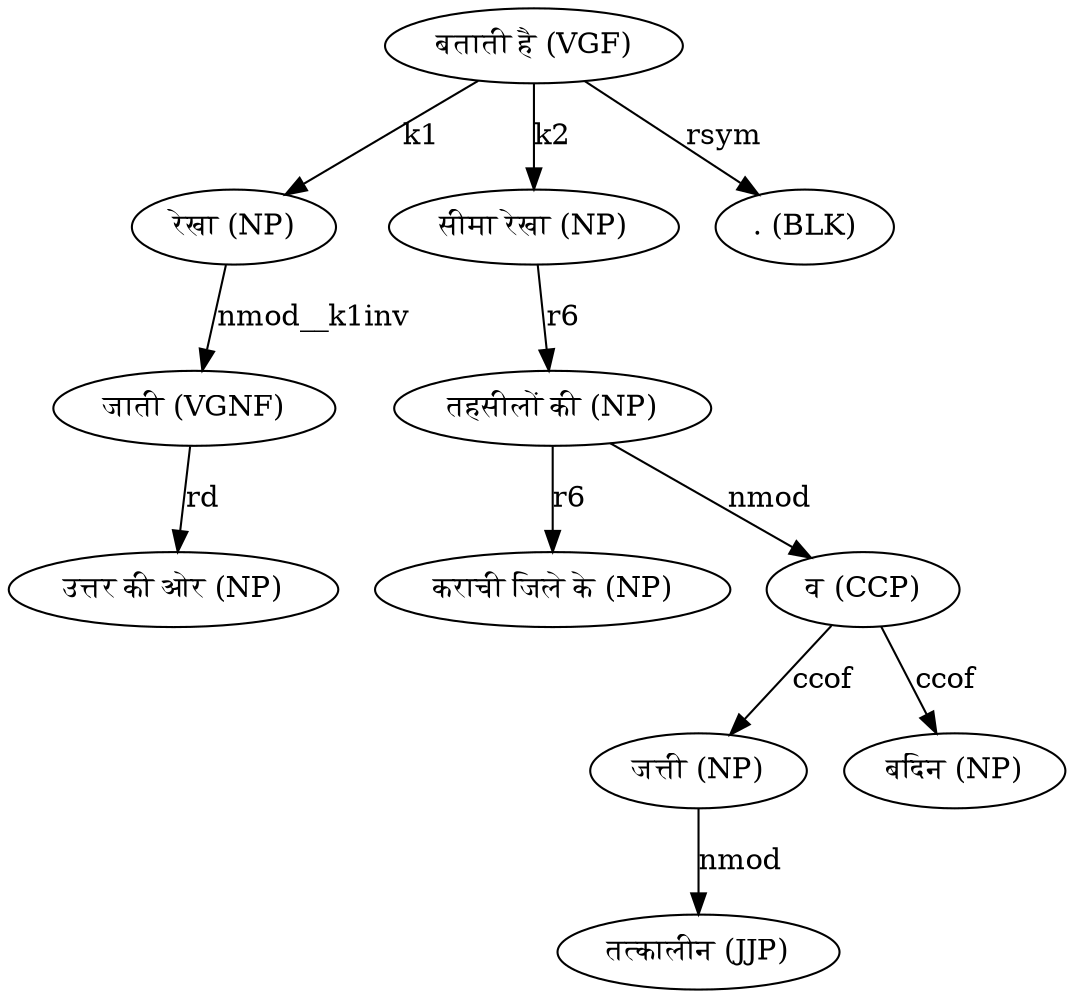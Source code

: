 digraph {
	NP [label="उत्तर की ओर (NP)"]
	VGNF [label="जाती (VGNF)"]
	NP2 [label="रेखा (NP)"]
	NP3 [label="कराची जिले के (NP)"]
	JJP [label="तत्कालीन (JJP)"]
	NP4 [label="जत्ती (NP)"]
	CCP [label="व (CCP)"]
	NP5 [label="बदिन (NP)"]
	NP6 [label="तहसीलों की (NP)"]
	NP7 [label="सीमा रेखा (NP)"]
	VGF [label="बताती है (VGF)"]
	BLK [label=". (BLK)"]
	VGNF -> NP [label="rd"]
	NP2 -> VGNF [label="nmod__k1inv"]
	VGF -> NP2 [label="k1"]
	NP6 -> NP3 [label="r6"]
	NP4 -> JJP [label="nmod"]
	CCP -> NP4 [label="ccof"]
	NP6 -> CCP [label="nmod"]
	CCP -> NP5 [label="ccof"]
	NP7 -> NP6 [label="r6"]
	VGF -> NP7 [label="k2"]
	VGF -> BLK [label="rsym"]
}

